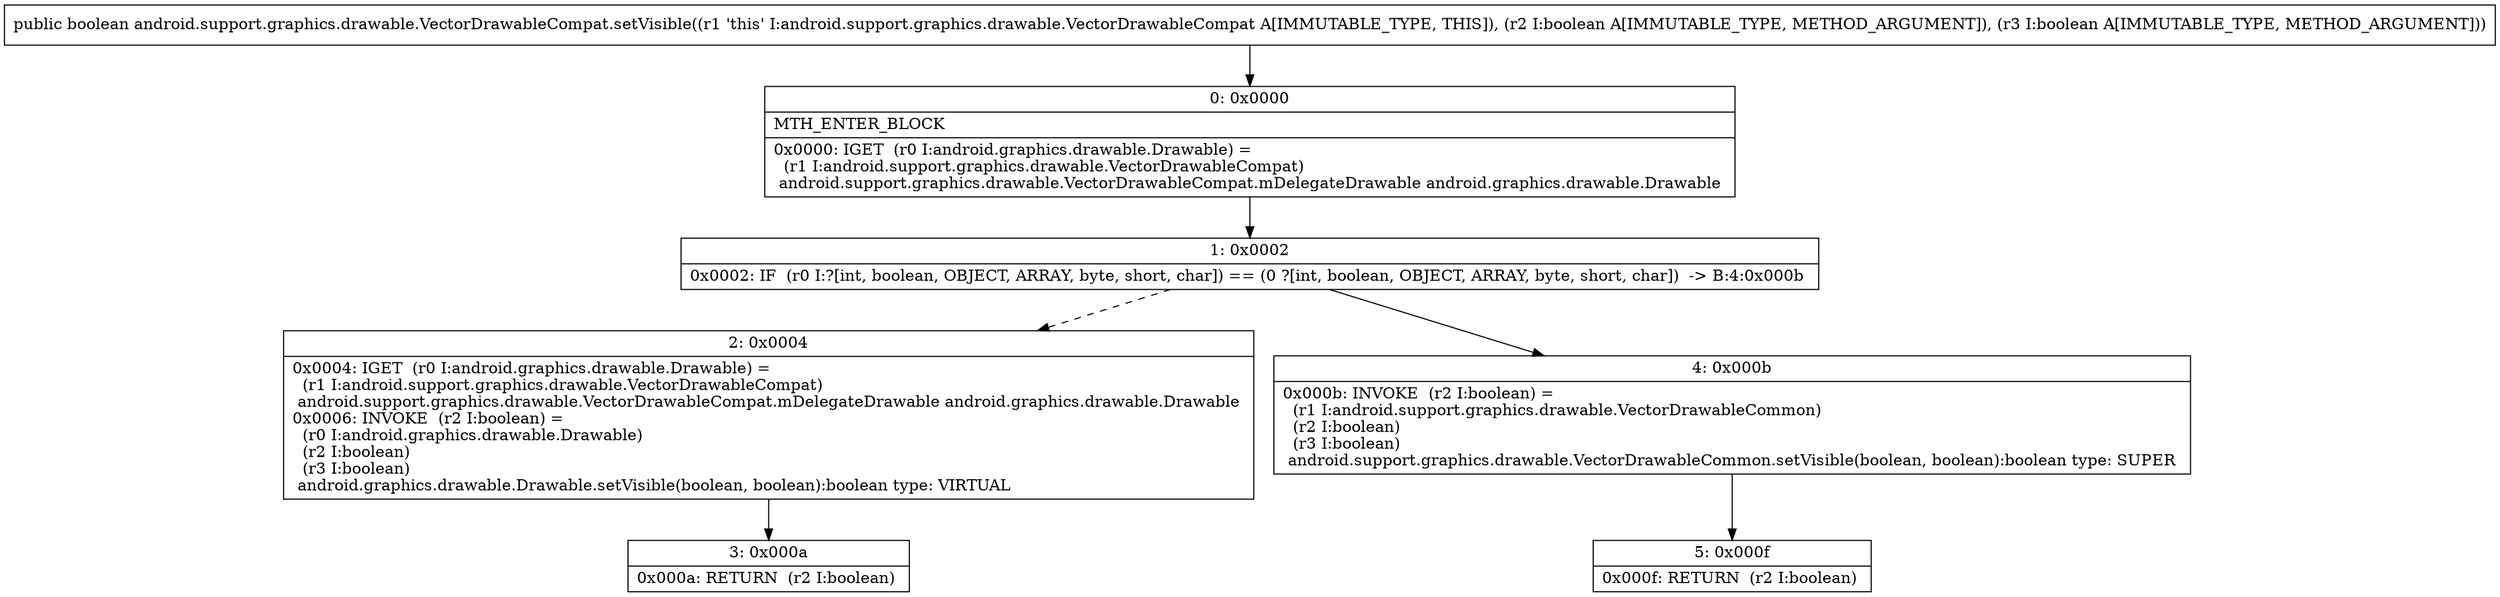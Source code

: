 digraph "CFG forandroid.support.graphics.drawable.VectorDrawableCompat.setVisible(ZZ)Z" {
Node_0 [shape=record,label="{0\:\ 0x0000|MTH_ENTER_BLOCK\l|0x0000: IGET  (r0 I:android.graphics.drawable.Drawable) = \l  (r1 I:android.support.graphics.drawable.VectorDrawableCompat)\l android.support.graphics.drawable.VectorDrawableCompat.mDelegateDrawable android.graphics.drawable.Drawable \l}"];
Node_1 [shape=record,label="{1\:\ 0x0002|0x0002: IF  (r0 I:?[int, boolean, OBJECT, ARRAY, byte, short, char]) == (0 ?[int, boolean, OBJECT, ARRAY, byte, short, char])  \-\> B:4:0x000b \l}"];
Node_2 [shape=record,label="{2\:\ 0x0004|0x0004: IGET  (r0 I:android.graphics.drawable.Drawable) = \l  (r1 I:android.support.graphics.drawable.VectorDrawableCompat)\l android.support.graphics.drawable.VectorDrawableCompat.mDelegateDrawable android.graphics.drawable.Drawable \l0x0006: INVOKE  (r2 I:boolean) = \l  (r0 I:android.graphics.drawable.Drawable)\l  (r2 I:boolean)\l  (r3 I:boolean)\l android.graphics.drawable.Drawable.setVisible(boolean, boolean):boolean type: VIRTUAL \l}"];
Node_3 [shape=record,label="{3\:\ 0x000a|0x000a: RETURN  (r2 I:boolean) \l}"];
Node_4 [shape=record,label="{4\:\ 0x000b|0x000b: INVOKE  (r2 I:boolean) = \l  (r1 I:android.support.graphics.drawable.VectorDrawableCommon)\l  (r2 I:boolean)\l  (r3 I:boolean)\l android.support.graphics.drawable.VectorDrawableCommon.setVisible(boolean, boolean):boolean type: SUPER \l}"];
Node_5 [shape=record,label="{5\:\ 0x000f|0x000f: RETURN  (r2 I:boolean) \l}"];
MethodNode[shape=record,label="{public boolean android.support.graphics.drawable.VectorDrawableCompat.setVisible((r1 'this' I:android.support.graphics.drawable.VectorDrawableCompat A[IMMUTABLE_TYPE, THIS]), (r2 I:boolean A[IMMUTABLE_TYPE, METHOD_ARGUMENT]), (r3 I:boolean A[IMMUTABLE_TYPE, METHOD_ARGUMENT])) }"];
MethodNode -> Node_0;
Node_0 -> Node_1;
Node_1 -> Node_2[style=dashed];
Node_1 -> Node_4;
Node_2 -> Node_3;
Node_4 -> Node_5;
}

